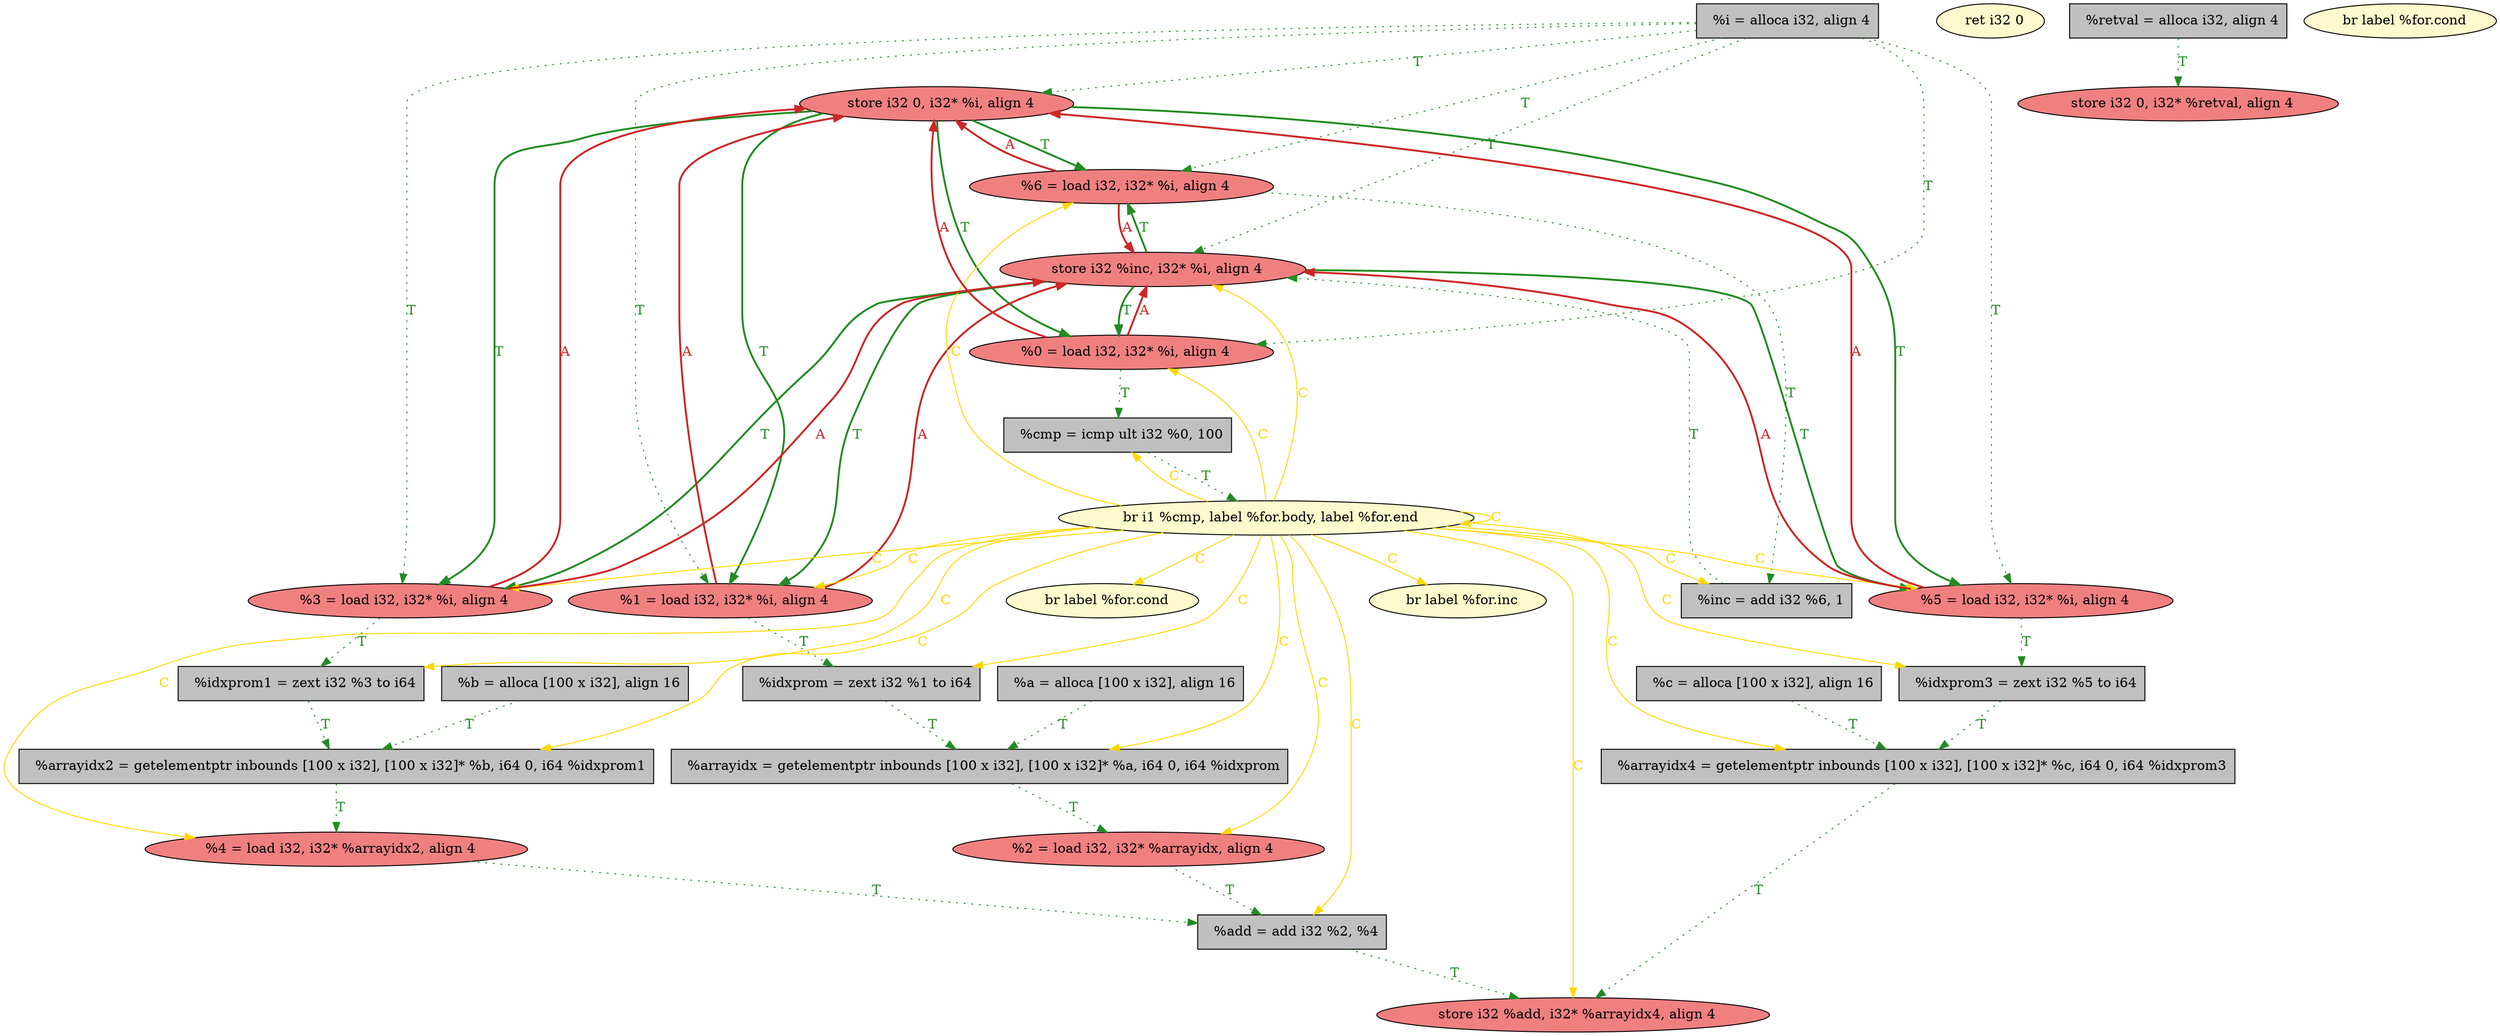 
digraph G {


node28 [fillcolor=lightcoral,label="  store i32 0, i32* %i, align 4",shape=ellipse,style=filled ]
node25 [fillcolor=grey,label="  %arrayidx = getelementptr inbounds [100 x i32], [100 x i32]* %a, i64 0, i64 %idxprom",shape=rectangle,style=filled ]
node22 [fillcolor=lemonchiffon,label="  ret i32 0",shape=ellipse,style=filled ]
node21 [fillcolor=lightcoral,label="  %6 = load i32, i32* %i, align 4",shape=ellipse,style=filled ]
node29 [fillcolor=grey,label="  %inc = add i32 %6, 1",shape=rectangle,style=filled ]
node20 [fillcolor=lightcoral,label="  store i32 %inc, i32* %i, align 4",shape=ellipse,style=filled ]
node19 [fillcolor=lightcoral,label="  %1 = load i32, i32* %i, align 4",shape=ellipse,style=filled ]
node18 [fillcolor=grey,label="  %b = alloca [100 x i32], align 16",shape=rectangle,style=filled ]
node17 [fillcolor=grey,label="  %arrayidx2 = getelementptr inbounds [100 x i32], [100 x i32]* %b, i64 0, i64 %idxprom1",shape=rectangle,style=filled ]
node27 [fillcolor=grey,label="  %retval = alloca i32, align 4",shape=rectangle,style=filled ]
node16 [fillcolor=lightcoral,label="  %4 = load i32, i32* %arrayidx2, align 4",shape=ellipse,style=filled ]
node4 [fillcolor=lemonchiffon,label="  br i1 %cmp, label %for.body, label %for.end",shape=ellipse,style=filled ]
node8 [fillcolor=grey,label="  %cmp = icmp ult i32 %0, 100",shape=rectangle,style=filled ]
node26 [fillcolor=grey,label="  %i = alloca i32, align 4",shape=rectangle,style=filled ]
node15 [fillcolor=lemonchiffon,label="  br label %for.cond",shape=ellipse,style=filled ]
node0 [fillcolor=lightcoral,label="  %2 = load i32, i32* %arrayidx, align 4",shape=ellipse,style=filled ]
node24 [fillcolor=grey,label="  %c = alloca [100 x i32], align 16",shape=rectangle,style=filled ]
node11 [fillcolor=lightcoral,label="  %5 = load i32, i32* %i, align 4",shape=ellipse,style=filled ]
node3 [fillcolor=grey,label="  %idxprom1 = zext i32 %3 to i64",shape=rectangle,style=filled ]
node2 [fillcolor=grey,label="  %idxprom = zext i32 %1 to i64",shape=rectangle,style=filled ]
node12 [fillcolor=grey,label="  %a = alloca [100 x i32], align 16",shape=rectangle,style=filled ]
node13 [fillcolor=lemonchiffon,label="  br label %for.inc",shape=ellipse,style=filled ]
node1 [fillcolor=grey,label="  %idxprom3 = zext i32 %5 to i64",shape=rectangle,style=filled ]
node6 [fillcolor=lightcoral,label="  %3 = load i32, i32* %i, align 4",shape=ellipse,style=filled ]
node14 [fillcolor=lightcoral,label="  store i32 %add, i32* %arrayidx4, align 4",shape=ellipse,style=filled ]
node7 [fillcolor=grey,label="  %arrayidx4 = getelementptr inbounds [100 x i32], [100 x i32]* %c, i64 0, i64 %idxprom3",shape=rectangle,style=filled ]
node23 [fillcolor=lightcoral,label="  store i32 0, i32* %retval, align 4",shape=ellipse,style=filled ]
node9 [fillcolor=lightcoral,label="  %0 = load i32, i32* %i, align 4",shape=ellipse,style=filled ]
node5 [fillcolor=grey,label="  %add = add i32 %2, %4",shape=rectangle,style=filled ]
node10 [fillcolor=lemonchiffon,label="  br label %for.cond",shape=ellipse,style=filled ]

node28->node9 [style=solid,color=forestgreen,label="T",penwidth=2.0,fontcolor=forestgreen ]
node9->node28 [style=solid,color=firebrick3,label="A",penwidth=2.0,fontcolor=firebrick3 ]
node25->node0 [style=dotted,color=forestgreen,label="T",penwidth=1.0,fontcolor=forestgreen ]
node26->node19 [style=dotted,color=forestgreen,label="T",penwidth=1.0,fontcolor=forestgreen ]
node4->node0 [color=gold,label="C",fontcolor=gold ]
node2->node25 [style=dotted,color=forestgreen,label="T",penwidth=1.0,fontcolor=forestgreen ]
node28->node19 [style=solid,color=forestgreen,label="T",penwidth=2.0,fontcolor=forestgreen ]
node27->node23 [style=dotted,color=forestgreen,label="T",penwidth=1.0,fontcolor=forestgreen ]
node9->node8 [style=dotted,color=forestgreen,label="T",penwidth=1.0,fontcolor=forestgreen ]
node24->node7 [style=dotted,color=forestgreen,label="T",penwidth=1.0,fontcolor=forestgreen ]
node26->node6 [style=dotted,color=forestgreen,label="T",penwidth=1.0,fontcolor=forestgreen ]
node0->node5 [style=dotted,color=forestgreen,label="T",penwidth=1.0,fontcolor=forestgreen ]
node11->node28 [style=solid,color=firebrick3,label="A",penwidth=2.0,fontcolor=firebrick3 ]
node17->node16 [style=dotted,color=forestgreen,label="T",penwidth=1.0,fontcolor=forestgreen ]
node29->node20 [style=dotted,color=forestgreen,label="T",penwidth=1.0,fontcolor=forestgreen ]
node9->node20 [style=solid,color=firebrick3,label="A",penwidth=2.0,fontcolor=firebrick3 ]
node26->node20 [style=dotted,color=forestgreen,label="T",penwidth=1.0,fontcolor=forestgreen ]
node20->node9 [style=solid,color=forestgreen,label="T",penwidth=2.0,fontcolor=forestgreen ]
node20->node19 [style=solid,color=forestgreen,label="T",penwidth=2.0,fontcolor=forestgreen ]
node16->node5 [style=dotted,color=forestgreen,label="T",penwidth=1.0,fontcolor=forestgreen ]
node19->node20 [style=solid,color=firebrick3,label="A",penwidth=2.0,fontcolor=firebrick3 ]
node28->node21 [style=solid,color=forestgreen,label="T",penwidth=2.0,fontcolor=forestgreen ]
node20->node11 [style=solid,color=forestgreen,label="T",penwidth=2.0,fontcolor=forestgreen ]
node4->node29 [color=gold,label="C",fontcolor=gold ]
node26->node28 [style=dotted,color=forestgreen,label="T",penwidth=1.0,fontcolor=forestgreen ]
node4->node15 [color=gold,label="C",fontcolor=gold ]
node4->node19 [color=gold,label="C",fontcolor=gold ]
node4->node25 [color=gold,label="C",fontcolor=gold ]
node4->node9 [color=gold,label="C",fontcolor=gold ]
node19->node28 [style=solid,color=firebrick3,label="A",penwidth=2.0,fontcolor=firebrick3 ]
node4->node4 [color=gold,label="C",fontcolor=gold ]
node11->node1 [style=dotted,color=forestgreen,label="T",penwidth=1.0,fontcolor=forestgreen ]
node4->node1 [color=gold,label="C",fontcolor=gold ]
node28->node11 [style=solid,color=forestgreen,label="T",penwidth=2.0,fontcolor=forestgreen ]
node4->node2 [color=gold,label="C",fontcolor=gold ]
node4->node3 [color=gold,label="C",fontcolor=gold ]
node4->node5 [color=gold,label="C",fontcolor=gold ]
node4->node16 [color=gold,label="C",fontcolor=gold ]
node3->node17 [style=dotted,color=forestgreen,label="T",penwidth=1.0,fontcolor=forestgreen ]
node21->node20 [style=solid,color=firebrick3,label="A",penwidth=2.0,fontcolor=firebrick3 ]
node11->node20 [style=solid,color=firebrick3,label="A",penwidth=2.0,fontcolor=firebrick3 ]
node20->node21 [style=solid,color=forestgreen,label="T",penwidth=2.0,fontcolor=forestgreen ]
node6->node20 [style=solid,color=firebrick3,label="A",penwidth=2.0,fontcolor=firebrick3 ]
node5->node14 [style=dotted,color=forestgreen,label="T",penwidth=1.0,fontcolor=forestgreen ]
node4->node13 [color=gold,label="C",fontcolor=gold ]
node20->node6 [style=solid,color=forestgreen,label="T",penwidth=2.0,fontcolor=forestgreen ]
node26->node9 [style=dotted,color=forestgreen,label="T",penwidth=1.0,fontcolor=forestgreen ]
node19->node2 [style=dotted,color=forestgreen,label="T",penwidth=1.0,fontcolor=forestgreen ]
node26->node11 [style=dotted,color=forestgreen,label="T",penwidth=1.0,fontcolor=forestgreen ]
node1->node7 [style=dotted,color=forestgreen,label="T",penwidth=1.0,fontcolor=forestgreen ]
node7->node14 [style=dotted,color=forestgreen,label="T",penwidth=1.0,fontcolor=forestgreen ]
node6->node3 [style=dotted,color=forestgreen,label="T",penwidth=1.0,fontcolor=forestgreen ]
node4->node7 [color=gold,label="C",fontcolor=gold ]
node12->node25 [style=dotted,color=forestgreen,label="T",penwidth=1.0,fontcolor=forestgreen ]
node4->node17 [color=gold,label="C",fontcolor=gold ]
node8->node4 [style=dotted,color=forestgreen,label="T",penwidth=1.0,fontcolor=forestgreen ]
node4->node20 [color=gold,label="C",fontcolor=gold ]
node26->node21 [style=dotted,color=forestgreen,label="T",penwidth=1.0,fontcolor=forestgreen ]
node4->node8 [color=gold,label="C",fontcolor=gold ]
node6->node28 [style=solid,color=firebrick3,label="A",penwidth=2.0,fontcolor=firebrick3 ]
node4->node21 [color=gold,label="C",fontcolor=gold ]
node21->node29 [style=dotted,color=forestgreen,label="T",penwidth=1.0,fontcolor=forestgreen ]
node18->node17 [style=dotted,color=forestgreen,label="T",penwidth=1.0,fontcolor=forestgreen ]
node4->node14 [color=gold,label="C",fontcolor=gold ]
node28->node6 [style=solid,color=forestgreen,label="T",penwidth=2.0,fontcolor=forestgreen ]
node4->node6 [color=gold,label="C",fontcolor=gold ]
node4->node11 [color=gold,label="C",fontcolor=gold ]
node21->node28 [style=solid,color=firebrick3,label="A",penwidth=2.0,fontcolor=firebrick3 ]


}
